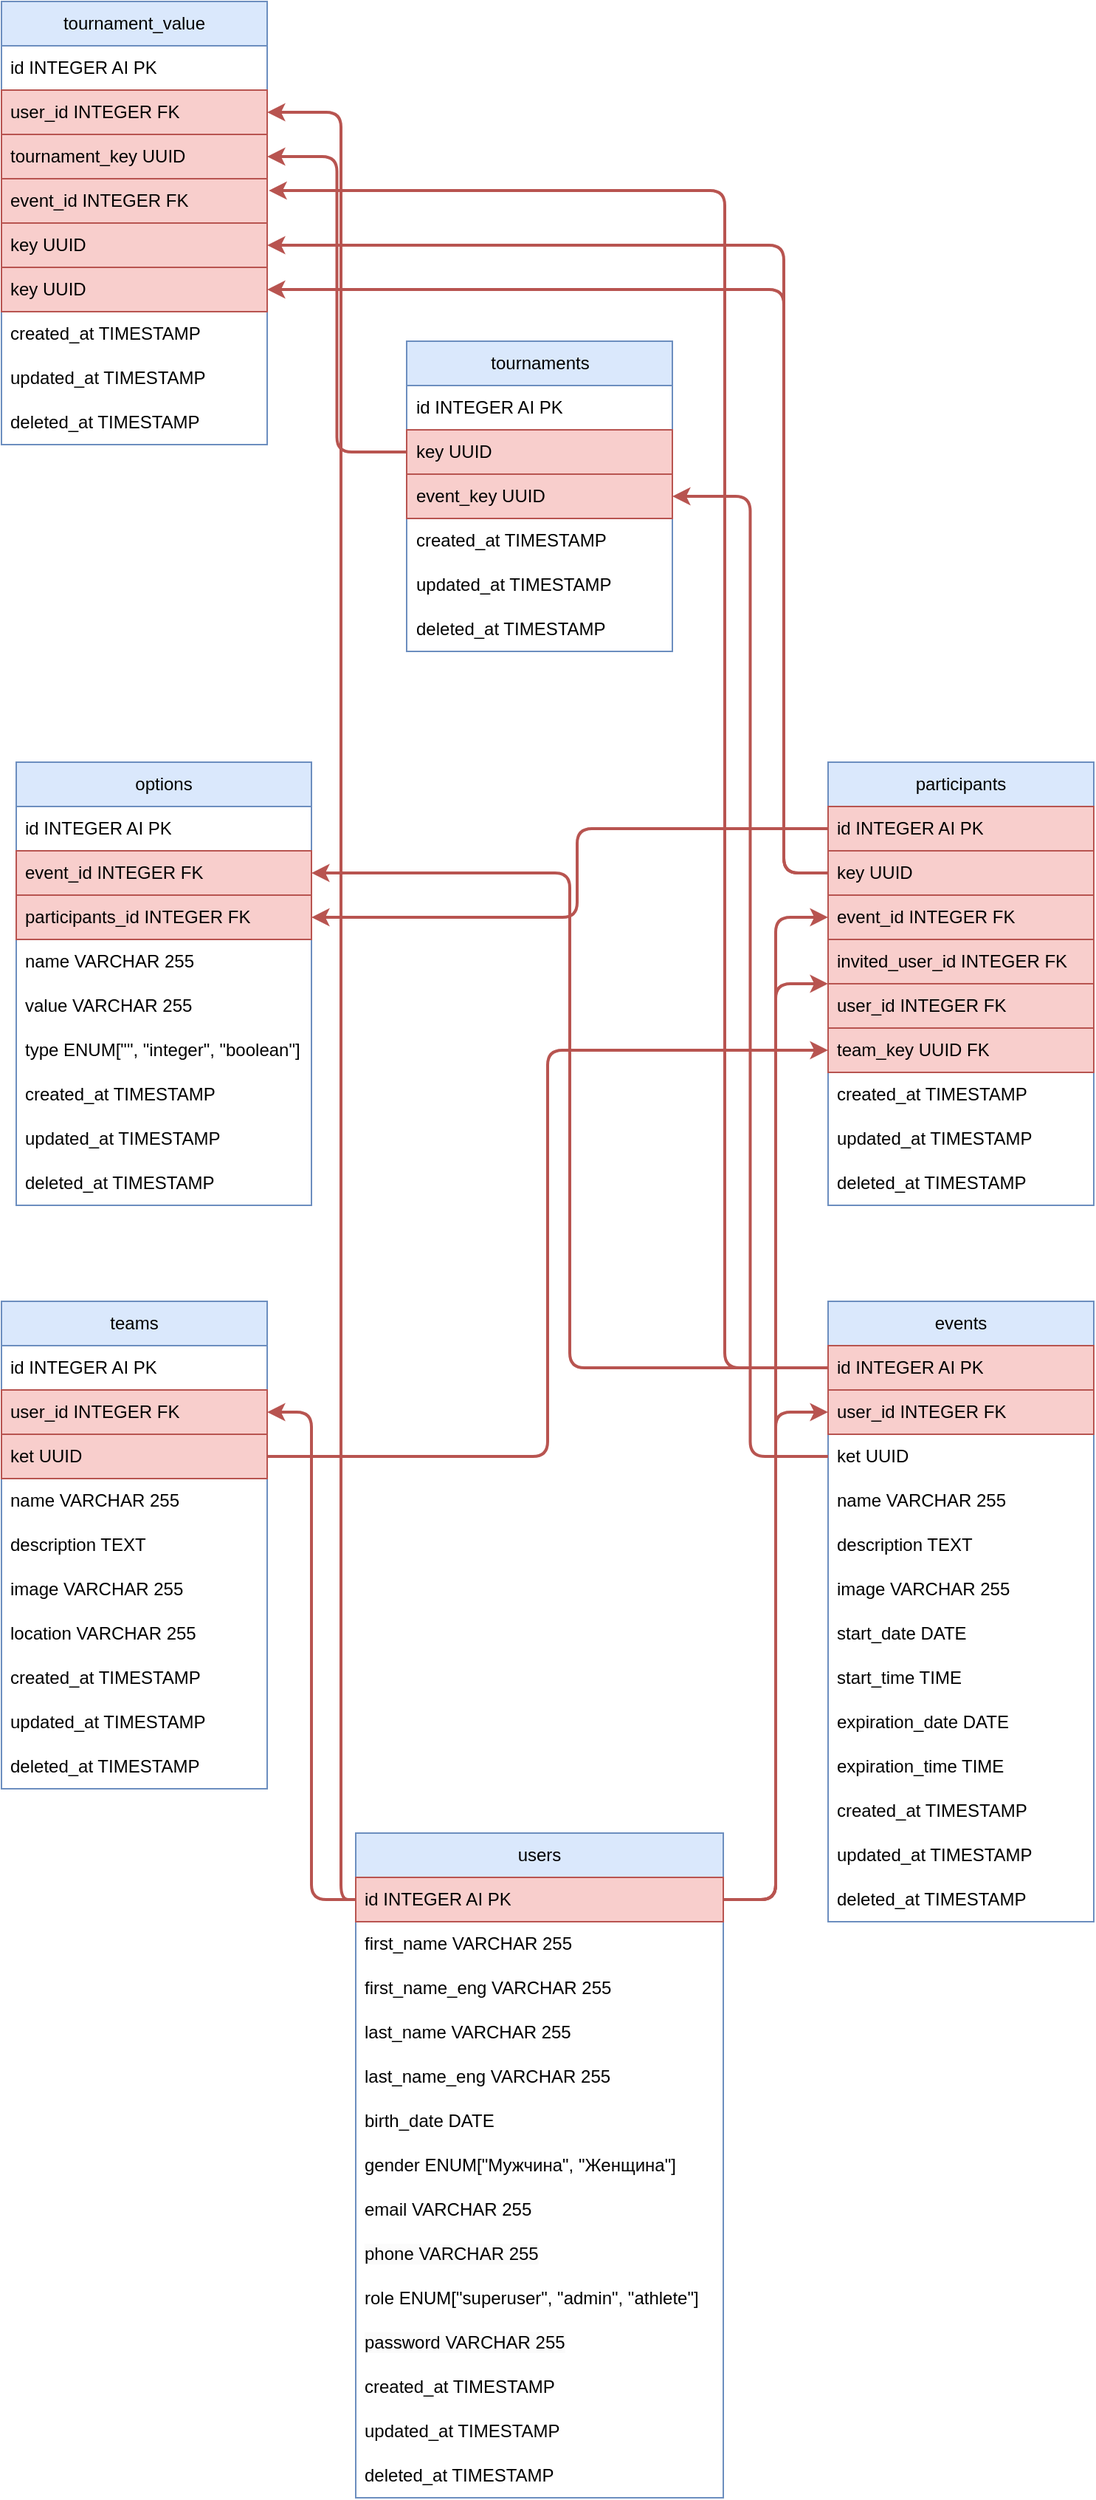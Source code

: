 <mxfile version="24.4.0" type="device">
  <diagram name="Database" id="fT2fV61oYjS1RT15BkfY">
    <mxGraphModel dx="1434" dy="1962" grid="1" gridSize="10" guides="1" tooltips="1" connect="1" arrows="1" fold="1" page="1" pageScale="1" pageWidth="827" pageHeight="1169" math="0" shadow="0">
      <root>
        <mxCell id="0" />
        <mxCell id="1" parent="0" />
        <mxCell id="5Ygb89XiMabpgQX5wMhH-1" value="users" style="swimlane;fontStyle=0;childLayout=stackLayout;horizontal=1;startSize=30;horizontalStack=0;resizeParent=1;resizeParentMax=0;resizeLast=0;collapsible=1;marginBottom=0;whiteSpace=wrap;html=1;fillColor=#dae8fc;strokeColor=#6c8ebf;" parent="1" vertex="1">
          <mxGeometry x="280" y="680" width="249" height="450" as="geometry" />
        </mxCell>
        <mxCell id="5Ygb89XiMabpgQX5wMhH-2" value="id INTEGER AI PK" style="text;strokeColor=#b85450;fillColor=#f8cecc;align=left;verticalAlign=middle;spacingLeft=4;spacingRight=4;overflow=hidden;points=[[0,0.5],[1,0.5]];portConstraint=eastwest;rotatable=0;whiteSpace=wrap;html=1;" parent="5Ygb89XiMabpgQX5wMhH-1" vertex="1">
          <mxGeometry y="30" width="249" height="30" as="geometry" />
        </mxCell>
        <mxCell id="5Ygb89XiMabpgQX5wMhH-37" value="first_name VARCHAR 255" style="text;strokeColor=none;fillColor=none;align=left;verticalAlign=middle;spacingLeft=4;spacingRight=4;overflow=hidden;points=[[0,0.5],[1,0.5]];portConstraint=eastwest;rotatable=0;whiteSpace=wrap;html=1;" parent="5Ygb89XiMabpgQX5wMhH-1" vertex="1">
          <mxGeometry y="60" width="249" height="30" as="geometry" />
        </mxCell>
        <mxCell id="5Ygb89XiMabpgQX5wMhH-40" value="first_name_eng VARCHAR 255" style="text;strokeColor=none;fillColor=none;align=left;verticalAlign=middle;spacingLeft=4;spacingRight=4;overflow=hidden;points=[[0,0.5],[1,0.5]];portConstraint=eastwest;rotatable=0;whiteSpace=wrap;html=1;" parent="5Ygb89XiMabpgQX5wMhH-1" vertex="1">
          <mxGeometry y="90" width="249" height="30" as="geometry" />
        </mxCell>
        <mxCell id="5Ygb89XiMabpgQX5wMhH-41" value="last_name VARCHAR 255" style="text;strokeColor=none;fillColor=none;align=left;verticalAlign=middle;spacingLeft=4;spacingRight=4;overflow=hidden;points=[[0,0.5],[1,0.5]];portConstraint=eastwest;rotatable=0;whiteSpace=wrap;html=1;" parent="5Ygb89XiMabpgQX5wMhH-1" vertex="1">
          <mxGeometry y="120" width="249" height="30" as="geometry" />
        </mxCell>
        <mxCell id="5Ygb89XiMabpgQX5wMhH-38" value="last_name_eng VARCHAR 255" style="text;strokeColor=none;fillColor=none;align=left;verticalAlign=middle;spacingLeft=4;spacingRight=4;overflow=hidden;points=[[0,0.5],[1,0.5]];portConstraint=eastwest;rotatable=0;whiteSpace=wrap;html=1;" parent="5Ygb89XiMabpgQX5wMhH-1" vertex="1">
          <mxGeometry y="150" width="249" height="30" as="geometry" />
        </mxCell>
        <mxCell id="5Ygb89XiMabpgQX5wMhH-39" value="birth_date DATE" style="text;strokeColor=none;fillColor=none;align=left;verticalAlign=middle;spacingLeft=4;spacingRight=4;overflow=hidden;points=[[0,0.5],[1,0.5]];portConstraint=eastwest;rotatable=0;whiteSpace=wrap;html=1;" parent="5Ygb89XiMabpgQX5wMhH-1" vertex="1">
          <mxGeometry y="180" width="249" height="30" as="geometry" />
        </mxCell>
        <mxCell id="5Ygb89XiMabpgQX5wMhH-42" value="gender ENUM[&quot;Мужчина&quot;, &quot;Женщина&quot;]" style="text;strokeColor=none;fillColor=none;align=left;verticalAlign=middle;spacingLeft=4;spacingRight=4;overflow=hidden;points=[[0,0.5],[1,0.5]];portConstraint=eastwest;rotatable=0;whiteSpace=wrap;html=1;" parent="5Ygb89XiMabpgQX5wMhH-1" vertex="1">
          <mxGeometry y="210" width="249" height="30" as="geometry" />
        </mxCell>
        <mxCell id="5Ygb89XiMabpgQX5wMhH-43" value="email VARCHAR 255" style="text;strokeColor=none;fillColor=none;align=left;verticalAlign=middle;spacingLeft=4;spacingRight=4;overflow=hidden;points=[[0,0.5],[1,0.5]];portConstraint=eastwest;rotatable=0;whiteSpace=wrap;html=1;" parent="5Ygb89XiMabpgQX5wMhH-1" vertex="1">
          <mxGeometry y="240" width="249" height="30" as="geometry" />
        </mxCell>
        <mxCell id="5Ygb89XiMabpgQX5wMhH-44" value="&lt;span style=&quot;color: rgb(0, 0, 0); font-family: Helvetica; font-size: 12px; font-style: normal; font-variant-ligatures: normal; font-variant-caps: normal; font-weight: 400; letter-spacing: normal; orphans: 2; text-align: left; text-indent: 0px; text-transform: none; widows: 2; word-spacing: 0px; -webkit-text-stroke-width: 0px; white-space: normal; background-color: rgb(251, 251, 251); text-decoration-thickness: initial; text-decoration-style: initial; text-decoration-color: initial; display: inline !important; float: none;&quot;&gt;phone VARCHAR 255&lt;/span&gt;" style="text;strokeColor=none;fillColor=none;align=left;verticalAlign=middle;spacingLeft=4;spacingRight=4;overflow=hidden;points=[[0,0.5],[1,0.5]];portConstraint=eastwest;rotatable=0;whiteSpace=wrap;html=1;" parent="5Ygb89XiMabpgQX5wMhH-1" vertex="1">
          <mxGeometry y="270" width="249" height="30" as="geometry" />
        </mxCell>
        <mxCell id="5Ygb89XiMabpgQX5wMhH-68" value="role ENUM[&quot;superuser&quot;, &quot;admin&quot;, &quot;athlete&quot;]" style="text;strokeColor=none;fillColor=none;align=left;verticalAlign=middle;spacingLeft=4;spacingRight=4;overflow=hidden;points=[[0,0.5],[1,0.5]];portConstraint=eastwest;rotatable=0;whiteSpace=wrap;html=1;" parent="5Ygb89XiMabpgQX5wMhH-1" vertex="1">
          <mxGeometry y="300" width="249" height="30" as="geometry" />
        </mxCell>
        <mxCell id="5Ygb89XiMabpgQX5wMhH-45" value="&lt;span style=&quot;color: rgb(0, 0, 0); font-family: Helvetica; font-size: 12px; font-style: normal; font-variant-ligatures: normal; font-variant-caps: normal; font-weight: 400; letter-spacing: normal; orphans: 2; text-align: left; text-indent: 0px; text-transform: none; widows: 2; word-spacing: 0px; -webkit-text-stroke-width: 0px; white-space: normal; background-color: rgb(251, 251, 251); text-decoration-thickness: initial; text-decoration-style: initial; text-decoration-color: initial; display: inline !important; float: none;&quot;&gt;password VARCHAR 255&lt;/span&gt;" style="text;strokeColor=none;fillColor=none;align=left;verticalAlign=middle;spacingLeft=4;spacingRight=4;overflow=hidden;points=[[0,0.5],[1,0.5]];portConstraint=eastwest;rotatable=0;whiteSpace=wrap;html=1;" parent="5Ygb89XiMabpgQX5wMhH-1" vertex="1">
          <mxGeometry y="330" width="249" height="30" as="geometry" />
        </mxCell>
        <mxCell id="5Ygb89XiMabpgQX5wMhH-3" value="created_at TIMESTAMP" style="text;strokeColor=none;fillColor=none;align=left;verticalAlign=middle;spacingLeft=4;spacingRight=4;overflow=hidden;points=[[0,0.5],[1,0.5]];portConstraint=eastwest;rotatable=0;whiteSpace=wrap;html=1;" parent="5Ygb89XiMabpgQX5wMhH-1" vertex="1">
          <mxGeometry y="360" width="249" height="30" as="geometry" />
        </mxCell>
        <mxCell id="5Ygb89XiMabpgQX5wMhH-5" value="updated_at TIMESTAMP" style="text;strokeColor=none;fillColor=none;align=left;verticalAlign=middle;spacingLeft=4;spacingRight=4;overflow=hidden;points=[[0,0.5],[1,0.5]];portConstraint=eastwest;rotatable=0;whiteSpace=wrap;html=1;" parent="5Ygb89XiMabpgQX5wMhH-1" vertex="1">
          <mxGeometry y="390" width="249" height="30" as="geometry" />
        </mxCell>
        <mxCell id="5Ygb89XiMabpgQX5wMhH-4" value="deleted_at TIMESTAMP" style="text;strokeColor=none;fillColor=none;align=left;verticalAlign=middle;spacingLeft=4;spacingRight=4;overflow=hidden;points=[[0,0.5],[1,0.5]];portConstraint=eastwest;rotatable=0;whiteSpace=wrap;html=1;" parent="5Ygb89XiMabpgQX5wMhH-1" vertex="1">
          <mxGeometry y="420" width="249" height="30" as="geometry" />
        </mxCell>
        <mxCell id="5Ygb89XiMabpgQX5wMhH-6" value="teams" style="swimlane;fontStyle=0;childLayout=stackLayout;horizontal=1;startSize=30;horizontalStack=0;resizeParent=1;resizeParentMax=0;resizeLast=0;collapsible=1;marginBottom=0;whiteSpace=wrap;html=1;fillColor=#dae8fc;strokeColor=#6c8ebf;" parent="1" vertex="1">
          <mxGeometry x="40" y="320" width="180" height="330" as="geometry" />
        </mxCell>
        <mxCell id="5Ygb89XiMabpgQX5wMhH-7" value="id INTEGER AI PK" style="text;strokeColor=none;fillColor=none;align=left;verticalAlign=middle;spacingLeft=4;spacingRight=4;overflow=hidden;points=[[0,0.5],[1,0.5]];portConstraint=eastwest;rotatable=0;whiteSpace=wrap;html=1;" parent="5Ygb89XiMabpgQX5wMhH-6" vertex="1">
          <mxGeometry y="30" width="180" height="30" as="geometry" />
        </mxCell>
        <mxCell id="5Ygb89XiMabpgQX5wMhH-46" value="user_id INTEGER FK" style="text;strokeColor=#b85450;fillColor=#f8cecc;align=left;verticalAlign=middle;spacingLeft=4;spacingRight=4;overflow=hidden;points=[[0,0.5],[1,0.5]];portConstraint=eastwest;rotatable=0;whiteSpace=wrap;html=1;" parent="5Ygb89XiMabpgQX5wMhH-6" vertex="1">
          <mxGeometry y="60" width="180" height="30" as="geometry" />
        </mxCell>
        <mxCell id="5Ygb89XiMabpgQX5wMhH-50" value="ket UUID" style="text;strokeColor=#b85450;fillColor=#f8cecc;align=left;verticalAlign=middle;spacingLeft=4;spacingRight=4;overflow=hidden;points=[[0,0.5],[1,0.5]];portConstraint=eastwest;rotatable=0;whiteSpace=wrap;html=1;" parent="5Ygb89XiMabpgQX5wMhH-6" vertex="1">
          <mxGeometry y="90" width="180" height="30" as="geometry" />
        </mxCell>
        <mxCell id="5Ygb89XiMabpgQX5wMhH-47" value="name VARCHAR 255" style="text;strokeColor=none;fillColor=none;align=left;verticalAlign=middle;spacingLeft=4;spacingRight=4;overflow=hidden;points=[[0,0.5],[1,0.5]];portConstraint=eastwest;rotatable=0;whiteSpace=wrap;html=1;" parent="5Ygb89XiMabpgQX5wMhH-6" vertex="1">
          <mxGeometry y="120" width="180" height="30" as="geometry" />
        </mxCell>
        <mxCell id="5Ygb89XiMabpgQX5wMhH-48" value="description TEXT" style="text;strokeColor=none;fillColor=none;align=left;verticalAlign=middle;spacingLeft=4;spacingRight=4;overflow=hidden;points=[[0,0.5],[1,0.5]];portConstraint=eastwest;rotatable=0;whiteSpace=wrap;html=1;" parent="5Ygb89XiMabpgQX5wMhH-6" vertex="1">
          <mxGeometry y="150" width="180" height="30" as="geometry" />
        </mxCell>
        <mxCell id="5Ygb89XiMabpgQX5wMhH-49" value="image VARCHAR 255" style="text;strokeColor=none;fillColor=none;align=left;verticalAlign=middle;spacingLeft=4;spacingRight=4;overflow=hidden;points=[[0,0.5],[1,0.5]];portConstraint=eastwest;rotatable=0;whiteSpace=wrap;html=1;" parent="5Ygb89XiMabpgQX5wMhH-6" vertex="1">
          <mxGeometry y="180" width="180" height="30" as="geometry" />
        </mxCell>
        <mxCell id="5Ygb89XiMabpgQX5wMhH-51" value="location VARCHAR 255" style="text;strokeColor=none;fillColor=none;align=left;verticalAlign=middle;spacingLeft=4;spacingRight=4;overflow=hidden;points=[[0,0.5],[1,0.5]];portConstraint=eastwest;rotatable=0;whiteSpace=wrap;html=1;" parent="5Ygb89XiMabpgQX5wMhH-6" vertex="1">
          <mxGeometry y="210" width="180" height="30" as="geometry" />
        </mxCell>
        <mxCell id="5Ygb89XiMabpgQX5wMhH-8" value="created_at TIMESTAMP" style="text;strokeColor=none;fillColor=none;align=left;verticalAlign=middle;spacingLeft=4;spacingRight=4;overflow=hidden;points=[[0,0.5],[1,0.5]];portConstraint=eastwest;rotatable=0;whiteSpace=wrap;html=1;" parent="5Ygb89XiMabpgQX5wMhH-6" vertex="1">
          <mxGeometry y="240" width="180" height="30" as="geometry" />
        </mxCell>
        <mxCell id="5Ygb89XiMabpgQX5wMhH-9" value="updated_at TIMESTAMP" style="text;strokeColor=none;fillColor=none;align=left;verticalAlign=middle;spacingLeft=4;spacingRight=4;overflow=hidden;points=[[0,0.5],[1,0.5]];portConstraint=eastwest;rotatable=0;whiteSpace=wrap;html=1;" parent="5Ygb89XiMabpgQX5wMhH-6" vertex="1">
          <mxGeometry y="270" width="180" height="30" as="geometry" />
        </mxCell>
        <mxCell id="5Ygb89XiMabpgQX5wMhH-10" value="deleted_at TIMESTAMP" style="text;strokeColor=none;fillColor=none;align=left;verticalAlign=middle;spacingLeft=4;spacingRight=4;overflow=hidden;points=[[0,0.5],[1,0.5]];portConstraint=eastwest;rotatable=0;whiteSpace=wrap;html=1;" parent="5Ygb89XiMabpgQX5wMhH-6" vertex="1">
          <mxGeometry y="300" width="180" height="30" as="geometry" />
        </mxCell>
        <mxCell id="5Ygb89XiMabpgQX5wMhH-11" value="events" style="swimlane;fontStyle=0;childLayout=stackLayout;horizontal=1;startSize=30;horizontalStack=0;resizeParent=1;resizeParentMax=0;resizeLast=0;collapsible=1;marginBottom=0;whiteSpace=wrap;html=1;fillColor=#dae8fc;strokeColor=#6c8ebf;" parent="1" vertex="1">
          <mxGeometry x="600" y="320" width="180" height="420" as="geometry" />
        </mxCell>
        <mxCell id="5Ygb89XiMabpgQX5wMhH-12" value="id INTEGER AI PK" style="text;strokeColor=#b85450;fillColor=#f8cecc;align=left;verticalAlign=middle;spacingLeft=4;spacingRight=4;overflow=hidden;points=[[0,0.5],[1,0.5]];portConstraint=eastwest;rotatable=0;whiteSpace=wrap;html=1;" parent="5Ygb89XiMabpgQX5wMhH-11" vertex="1">
          <mxGeometry y="30" width="180" height="30" as="geometry" />
        </mxCell>
        <mxCell id="5Ygb89XiMabpgQX5wMhH-53" value="user_id INTEGER FK" style="text;strokeColor=#b85450;fillColor=#f8cecc;align=left;verticalAlign=middle;spacingLeft=4;spacingRight=4;overflow=hidden;points=[[0,0.5],[1,0.5]];portConstraint=eastwest;rotatable=0;whiteSpace=wrap;html=1;" parent="5Ygb89XiMabpgQX5wMhH-11" vertex="1">
          <mxGeometry y="60" width="180" height="30" as="geometry" />
        </mxCell>
        <mxCell id="5Ygb89XiMabpgQX5wMhH-54" value="ket UUID" style="text;strokeColor=none;fillColor=none;align=left;verticalAlign=middle;spacingLeft=4;spacingRight=4;overflow=hidden;points=[[0,0.5],[1,0.5]];portConstraint=eastwest;rotatable=0;whiteSpace=wrap;html=1;" parent="5Ygb89XiMabpgQX5wMhH-11" vertex="1">
          <mxGeometry y="90" width="180" height="30" as="geometry" />
        </mxCell>
        <mxCell id="5Ygb89XiMabpgQX5wMhH-55" value="name VARCHAR 255" style="text;strokeColor=none;fillColor=none;align=left;verticalAlign=middle;spacingLeft=4;spacingRight=4;overflow=hidden;points=[[0,0.5],[1,0.5]];portConstraint=eastwest;rotatable=0;whiteSpace=wrap;html=1;" parent="5Ygb89XiMabpgQX5wMhH-11" vertex="1">
          <mxGeometry y="120" width="180" height="30" as="geometry" />
        </mxCell>
        <mxCell id="5Ygb89XiMabpgQX5wMhH-56" value="description TEXT" style="text;strokeColor=none;fillColor=none;align=left;verticalAlign=middle;spacingLeft=4;spacingRight=4;overflow=hidden;points=[[0,0.5],[1,0.5]];portConstraint=eastwest;rotatable=0;whiteSpace=wrap;html=1;" parent="5Ygb89XiMabpgQX5wMhH-11" vertex="1">
          <mxGeometry y="150" width="180" height="30" as="geometry" />
        </mxCell>
        <mxCell id="5Ygb89XiMabpgQX5wMhH-57" value="image VARCHAR 255" style="text;strokeColor=none;fillColor=none;align=left;verticalAlign=middle;spacingLeft=4;spacingRight=4;overflow=hidden;points=[[0,0.5],[1,0.5]];portConstraint=eastwest;rotatable=0;whiteSpace=wrap;html=1;" parent="5Ygb89XiMabpgQX5wMhH-11" vertex="1">
          <mxGeometry y="180" width="180" height="30" as="geometry" />
        </mxCell>
        <mxCell id="5Ygb89XiMabpgQX5wMhH-58" value="start_date DATE" style="text;strokeColor=none;fillColor=none;align=left;verticalAlign=middle;spacingLeft=4;spacingRight=4;overflow=hidden;points=[[0,0.5],[1,0.5]];portConstraint=eastwest;rotatable=0;whiteSpace=wrap;html=1;" parent="5Ygb89XiMabpgQX5wMhH-11" vertex="1">
          <mxGeometry y="210" width="180" height="30" as="geometry" />
        </mxCell>
        <mxCell id="5Ygb89XiMabpgQX5wMhH-59" value="start_time TIME" style="text;strokeColor=none;fillColor=none;align=left;verticalAlign=middle;spacingLeft=4;spacingRight=4;overflow=hidden;points=[[0,0.5],[1,0.5]];portConstraint=eastwest;rotatable=0;whiteSpace=wrap;html=1;" parent="5Ygb89XiMabpgQX5wMhH-11" vertex="1">
          <mxGeometry y="240" width="180" height="30" as="geometry" />
        </mxCell>
        <mxCell id="5Ygb89XiMabpgQX5wMhH-60" value="expiration_date DATE" style="text;strokeColor=none;fillColor=none;align=left;verticalAlign=middle;spacingLeft=4;spacingRight=4;overflow=hidden;points=[[0,0.5],[1,0.5]];portConstraint=eastwest;rotatable=0;whiteSpace=wrap;html=1;" parent="5Ygb89XiMabpgQX5wMhH-11" vertex="1">
          <mxGeometry y="270" width="180" height="30" as="geometry" />
        </mxCell>
        <mxCell id="5Ygb89XiMabpgQX5wMhH-61" value="expiration_time TIME" style="text;strokeColor=none;fillColor=none;align=left;verticalAlign=middle;spacingLeft=4;spacingRight=4;overflow=hidden;points=[[0,0.5],[1,0.5]];portConstraint=eastwest;rotatable=0;whiteSpace=wrap;html=1;" parent="5Ygb89XiMabpgQX5wMhH-11" vertex="1">
          <mxGeometry y="300" width="180" height="30" as="geometry" />
        </mxCell>
        <mxCell id="5Ygb89XiMabpgQX5wMhH-13" value="created_at TIMESTAMP" style="text;strokeColor=none;fillColor=none;align=left;verticalAlign=middle;spacingLeft=4;spacingRight=4;overflow=hidden;points=[[0,0.5],[1,0.5]];portConstraint=eastwest;rotatable=0;whiteSpace=wrap;html=1;" parent="5Ygb89XiMabpgQX5wMhH-11" vertex="1">
          <mxGeometry y="330" width="180" height="30" as="geometry" />
        </mxCell>
        <mxCell id="5Ygb89XiMabpgQX5wMhH-14" value="updated_at TIMESTAMP" style="text;strokeColor=none;fillColor=none;align=left;verticalAlign=middle;spacingLeft=4;spacingRight=4;overflow=hidden;points=[[0,0.5],[1,0.5]];portConstraint=eastwest;rotatable=0;whiteSpace=wrap;html=1;" parent="5Ygb89XiMabpgQX5wMhH-11" vertex="1">
          <mxGeometry y="360" width="180" height="30" as="geometry" />
        </mxCell>
        <mxCell id="5Ygb89XiMabpgQX5wMhH-15" value="deleted_at TIMESTAMP" style="text;strokeColor=none;fillColor=none;align=left;verticalAlign=middle;spacingLeft=4;spacingRight=4;overflow=hidden;points=[[0,0.5],[1,0.5]];portConstraint=eastwest;rotatable=0;whiteSpace=wrap;html=1;" parent="5Ygb89XiMabpgQX5wMhH-11" vertex="1">
          <mxGeometry y="390" width="180" height="30" as="geometry" />
        </mxCell>
        <mxCell id="5Ygb89XiMabpgQX5wMhH-16" value="participants" style="swimlane;fontStyle=0;childLayout=stackLayout;horizontal=1;startSize=30;horizontalStack=0;resizeParent=1;resizeParentMax=0;resizeLast=0;collapsible=1;marginBottom=0;whiteSpace=wrap;html=1;fillColor=#dae8fc;strokeColor=#6c8ebf;" parent="1" vertex="1">
          <mxGeometry x="600" y="-45" width="180" height="300" as="geometry" />
        </mxCell>
        <mxCell id="5Ygb89XiMabpgQX5wMhH-17" value="id INTEGER AI PK" style="text;strokeColor=#b85450;fillColor=#f8cecc;align=left;verticalAlign=middle;spacingLeft=4;spacingRight=4;overflow=hidden;points=[[0,0.5],[1,0.5]];portConstraint=eastwest;rotatable=0;whiteSpace=wrap;html=1;" parent="5Ygb89XiMabpgQX5wMhH-16" vertex="1">
          <mxGeometry y="30" width="180" height="30" as="geometry" />
        </mxCell>
        <mxCell id="5Ygb89XiMabpgQX5wMhH-69" value="key UUID" style="text;strokeColor=#b85450;fillColor=#f8cecc;align=left;verticalAlign=middle;spacingLeft=4;spacingRight=4;overflow=hidden;points=[[0,0.5],[1,0.5]];portConstraint=eastwest;rotatable=0;whiteSpace=wrap;html=1;" parent="5Ygb89XiMabpgQX5wMhH-16" vertex="1">
          <mxGeometry y="60" width="180" height="30" as="geometry" />
        </mxCell>
        <mxCell id="5Ygb89XiMabpgQX5wMhH-71" value="event_id INTEGER FK" style="text;strokeColor=#b85450;fillColor=#f8cecc;align=left;verticalAlign=middle;spacingLeft=4;spacingRight=4;overflow=hidden;points=[[0,0.5],[1,0.5]];portConstraint=eastwest;rotatable=0;whiteSpace=wrap;html=1;" parent="5Ygb89XiMabpgQX5wMhH-16" vertex="1">
          <mxGeometry y="90" width="180" height="30" as="geometry" />
        </mxCell>
        <mxCell id="5Ygb89XiMabpgQX5wMhH-65" value="invited_user_id INTEGER FK" style="text;strokeColor=#b85450;fillColor=#f8cecc;align=left;verticalAlign=middle;spacingLeft=4;spacingRight=4;overflow=hidden;points=[[0,0.5],[1,0.5]];portConstraint=eastwest;rotatable=0;whiteSpace=wrap;html=1;" parent="5Ygb89XiMabpgQX5wMhH-16" vertex="1">
          <mxGeometry y="120" width="180" height="30" as="geometry" />
        </mxCell>
        <mxCell id="5Ygb89XiMabpgQX5wMhH-64" value="user_id INTEGER FK" style="text;strokeColor=#b85450;fillColor=#f8cecc;align=left;verticalAlign=middle;spacingLeft=4;spacingRight=4;overflow=hidden;points=[[0,0.5],[1,0.5]];portConstraint=eastwest;rotatable=0;whiteSpace=wrap;html=1;" parent="5Ygb89XiMabpgQX5wMhH-16" vertex="1">
          <mxGeometry y="150" width="180" height="30" as="geometry" />
        </mxCell>
        <mxCell id="5Ygb89XiMabpgQX5wMhH-70" value="team_key UUID FK" style="text;strokeColor=#b85450;fillColor=#f8cecc;align=left;verticalAlign=middle;spacingLeft=4;spacingRight=4;overflow=hidden;points=[[0,0.5],[1,0.5]];portConstraint=eastwest;rotatable=0;whiteSpace=wrap;html=1;" parent="5Ygb89XiMabpgQX5wMhH-16" vertex="1">
          <mxGeometry y="180" width="180" height="30" as="geometry" />
        </mxCell>
        <mxCell id="5Ygb89XiMabpgQX5wMhH-18" value="created_at TIMESTAMP" style="text;strokeColor=none;fillColor=none;align=left;verticalAlign=middle;spacingLeft=4;spacingRight=4;overflow=hidden;points=[[0,0.5],[1,0.5]];portConstraint=eastwest;rotatable=0;whiteSpace=wrap;html=1;" parent="5Ygb89XiMabpgQX5wMhH-16" vertex="1">
          <mxGeometry y="210" width="180" height="30" as="geometry" />
        </mxCell>
        <mxCell id="5Ygb89XiMabpgQX5wMhH-19" value="updated_at TIMESTAMP" style="text;strokeColor=none;fillColor=none;align=left;verticalAlign=middle;spacingLeft=4;spacingRight=4;overflow=hidden;points=[[0,0.5],[1,0.5]];portConstraint=eastwest;rotatable=0;whiteSpace=wrap;html=1;" parent="5Ygb89XiMabpgQX5wMhH-16" vertex="1">
          <mxGeometry y="240" width="180" height="30" as="geometry" />
        </mxCell>
        <mxCell id="5Ygb89XiMabpgQX5wMhH-20" value="deleted_at TIMESTAMP" style="text;strokeColor=none;fillColor=none;align=left;verticalAlign=middle;spacingLeft=4;spacingRight=4;overflow=hidden;points=[[0,0.5],[1,0.5]];portConstraint=eastwest;rotatable=0;whiteSpace=wrap;html=1;" parent="5Ygb89XiMabpgQX5wMhH-16" vertex="1">
          <mxGeometry y="270" width="180" height="30" as="geometry" />
        </mxCell>
        <mxCell id="5Ygb89XiMabpgQX5wMhH-21" value="options" style="swimlane;fontStyle=0;childLayout=stackLayout;horizontal=1;startSize=30;horizontalStack=0;resizeParent=1;resizeParentMax=0;resizeLast=0;collapsible=1;marginBottom=0;whiteSpace=wrap;html=1;fillColor=#dae8fc;strokeColor=#6c8ebf;" parent="1" vertex="1">
          <mxGeometry x="50" y="-45" width="200" height="300" as="geometry" />
        </mxCell>
        <mxCell id="5Ygb89XiMabpgQX5wMhH-22" value="id INTEGER AI PK" style="text;strokeColor=none;fillColor=none;align=left;verticalAlign=middle;spacingLeft=4;spacingRight=4;overflow=hidden;points=[[0,0.5],[1,0.5]];portConstraint=eastwest;rotatable=0;whiteSpace=wrap;html=1;" parent="5Ygb89XiMabpgQX5wMhH-21" vertex="1">
          <mxGeometry y="30" width="200" height="30" as="geometry" />
        </mxCell>
        <mxCell id="5Ygb89XiMabpgQX5wMhH-73" value="event_id INTEGER FK" style="text;strokeColor=#b85450;fillColor=#f8cecc;align=left;verticalAlign=middle;spacingLeft=4;spacingRight=4;overflow=hidden;points=[[0,0.5],[1,0.5]];portConstraint=eastwest;rotatable=0;whiteSpace=wrap;html=1;" parent="5Ygb89XiMabpgQX5wMhH-21" vertex="1">
          <mxGeometry y="60" width="200" height="30" as="geometry" />
        </mxCell>
        <mxCell id="5Ygb89XiMabpgQX5wMhH-74" value="&lt;span style=&quot;text-align: center;&quot;&gt;participants&lt;/span&gt;_id INTEGER FK" style="text;strokeColor=#b85450;fillColor=#f8cecc;align=left;verticalAlign=middle;spacingLeft=4;spacingRight=4;overflow=hidden;points=[[0,0.5],[1,0.5]];portConstraint=eastwest;rotatable=0;whiteSpace=wrap;html=1;" parent="5Ygb89XiMabpgQX5wMhH-21" vertex="1">
          <mxGeometry y="90" width="200" height="30" as="geometry" />
        </mxCell>
        <mxCell id="5Ygb89XiMabpgQX5wMhH-77" value="name VARCHAR 255" style="text;strokeColor=none;fillColor=none;align=left;verticalAlign=middle;spacingLeft=4;spacingRight=4;overflow=hidden;points=[[0,0.5],[1,0.5]];portConstraint=eastwest;rotatable=0;whiteSpace=wrap;html=1;" parent="5Ygb89XiMabpgQX5wMhH-21" vertex="1">
          <mxGeometry y="120" width="200" height="30" as="geometry" />
        </mxCell>
        <mxCell id="5Ygb89XiMabpgQX5wMhH-78" value="value VARCHAR 255" style="text;strokeColor=none;fillColor=none;align=left;verticalAlign=middle;spacingLeft=4;spacingRight=4;overflow=hidden;points=[[0,0.5],[1,0.5]];portConstraint=eastwest;rotatable=0;whiteSpace=wrap;html=1;" parent="5Ygb89XiMabpgQX5wMhH-21" vertex="1">
          <mxGeometry y="150" width="200" height="30" as="geometry" />
        </mxCell>
        <mxCell id="5Ygb89XiMabpgQX5wMhH-79" value="type ENUM[&quot;&quot;, &quot;integer&quot;, &quot;boolean&quot;]" style="text;strokeColor=none;fillColor=none;align=left;verticalAlign=middle;spacingLeft=4;spacingRight=4;overflow=hidden;points=[[0,0.5],[1,0.5]];portConstraint=eastwest;rotatable=0;whiteSpace=wrap;html=1;" parent="5Ygb89XiMabpgQX5wMhH-21" vertex="1">
          <mxGeometry y="180" width="200" height="30" as="geometry" />
        </mxCell>
        <mxCell id="5Ygb89XiMabpgQX5wMhH-23" value="created_at TIMESTAMP" style="text;strokeColor=none;fillColor=none;align=left;verticalAlign=middle;spacingLeft=4;spacingRight=4;overflow=hidden;points=[[0,0.5],[1,0.5]];portConstraint=eastwest;rotatable=0;whiteSpace=wrap;html=1;" parent="5Ygb89XiMabpgQX5wMhH-21" vertex="1">
          <mxGeometry y="210" width="200" height="30" as="geometry" />
        </mxCell>
        <mxCell id="5Ygb89XiMabpgQX5wMhH-24" value="updated_at TIMESTAMP" style="text;strokeColor=none;fillColor=none;align=left;verticalAlign=middle;spacingLeft=4;spacingRight=4;overflow=hidden;points=[[0,0.5],[1,0.5]];portConstraint=eastwest;rotatable=0;whiteSpace=wrap;html=1;" parent="5Ygb89XiMabpgQX5wMhH-21" vertex="1">
          <mxGeometry y="240" width="200" height="30" as="geometry" />
        </mxCell>
        <mxCell id="5Ygb89XiMabpgQX5wMhH-25" value="deleted_at TIMESTAMP" style="text;strokeColor=none;fillColor=none;align=left;verticalAlign=middle;spacingLeft=4;spacingRight=4;overflow=hidden;points=[[0,0.5],[1,0.5]];portConstraint=eastwest;rotatable=0;whiteSpace=wrap;html=1;" parent="5Ygb89XiMabpgQX5wMhH-21" vertex="1">
          <mxGeometry y="270" width="200" height="30" as="geometry" />
        </mxCell>
        <mxCell id="5Ygb89XiMabpgQX5wMhH-26" value="tournaments" style="swimlane;fontStyle=0;childLayout=stackLayout;horizontal=1;startSize=30;horizontalStack=0;resizeParent=1;resizeParentMax=0;resizeLast=0;collapsible=1;marginBottom=0;whiteSpace=wrap;html=1;fillColor=#dae8fc;strokeColor=#6c8ebf;" parent="1" vertex="1">
          <mxGeometry x="314.5" y="-330" width="180" height="210" as="geometry" />
        </mxCell>
        <mxCell id="5Ygb89XiMabpgQX5wMhH-27" value="id INTEGER AI PK" style="text;strokeColor=none;fillColor=none;align=left;verticalAlign=middle;spacingLeft=4;spacingRight=4;overflow=hidden;points=[[0,0.5],[1,0.5]];portConstraint=eastwest;rotatable=0;whiteSpace=wrap;html=1;" parent="5Ygb89XiMabpgQX5wMhH-26" vertex="1">
          <mxGeometry y="30" width="180" height="30" as="geometry" />
        </mxCell>
        <mxCell id="5Ygb89XiMabpgQX5wMhH-82" value="key UUID" style="text;strokeColor=#b85450;fillColor=#f8cecc;align=left;verticalAlign=middle;spacingLeft=4;spacingRight=4;overflow=hidden;points=[[0,0.5],[1,0.5]];portConstraint=eastwest;rotatable=0;whiteSpace=wrap;html=1;" parent="5Ygb89XiMabpgQX5wMhH-26" vertex="1">
          <mxGeometry y="60" width="180" height="30" as="geometry" />
        </mxCell>
        <mxCell id="5Ygb89XiMabpgQX5wMhH-83" value="event_key UUID" style="text;strokeColor=#b85450;fillColor=#f8cecc;align=left;verticalAlign=middle;spacingLeft=4;spacingRight=4;overflow=hidden;points=[[0,0.5],[1,0.5]];portConstraint=eastwest;rotatable=0;whiteSpace=wrap;html=1;" parent="5Ygb89XiMabpgQX5wMhH-26" vertex="1">
          <mxGeometry y="90" width="180" height="30" as="geometry" />
        </mxCell>
        <mxCell id="5Ygb89XiMabpgQX5wMhH-28" value="created_at TIMESTAMP" style="text;strokeColor=none;fillColor=none;align=left;verticalAlign=middle;spacingLeft=4;spacingRight=4;overflow=hidden;points=[[0,0.5],[1,0.5]];portConstraint=eastwest;rotatable=0;whiteSpace=wrap;html=1;" parent="5Ygb89XiMabpgQX5wMhH-26" vertex="1">
          <mxGeometry y="120" width="180" height="30" as="geometry" />
        </mxCell>
        <mxCell id="5Ygb89XiMabpgQX5wMhH-29" value="updated_at TIMESTAMP" style="text;strokeColor=none;fillColor=none;align=left;verticalAlign=middle;spacingLeft=4;spacingRight=4;overflow=hidden;points=[[0,0.5],[1,0.5]];portConstraint=eastwest;rotatable=0;whiteSpace=wrap;html=1;" parent="5Ygb89XiMabpgQX5wMhH-26" vertex="1">
          <mxGeometry y="150" width="180" height="30" as="geometry" />
        </mxCell>
        <mxCell id="5Ygb89XiMabpgQX5wMhH-30" value="deleted_at TIMESTAMP" style="text;strokeColor=none;fillColor=none;align=left;verticalAlign=middle;spacingLeft=4;spacingRight=4;overflow=hidden;points=[[0,0.5],[1,0.5]];portConstraint=eastwest;rotatable=0;whiteSpace=wrap;html=1;" parent="5Ygb89XiMabpgQX5wMhH-26" vertex="1">
          <mxGeometry y="180" width="180" height="30" as="geometry" />
        </mxCell>
        <mxCell id="5Ygb89XiMabpgQX5wMhH-31" value="tournament_value" style="swimlane;fontStyle=0;childLayout=stackLayout;horizontal=1;startSize=30;horizontalStack=0;resizeParent=1;resizeParentMax=0;resizeLast=0;collapsible=1;marginBottom=0;whiteSpace=wrap;html=1;fillColor=#dae8fc;strokeColor=#6c8ebf;" parent="1" vertex="1">
          <mxGeometry x="40" y="-560" width="180" height="300" as="geometry" />
        </mxCell>
        <mxCell id="5Ygb89XiMabpgQX5wMhH-32" value="id INTEGER AI PK" style="text;strokeColor=none;fillColor=none;align=left;verticalAlign=middle;spacingLeft=4;spacingRight=4;overflow=hidden;points=[[0,0.5],[1,0.5]];portConstraint=eastwest;rotatable=0;whiteSpace=wrap;html=1;" parent="5Ygb89XiMabpgQX5wMhH-31" vertex="1">
          <mxGeometry y="30" width="180" height="30" as="geometry" />
        </mxCell>
        <mxCell id="5Ygb89XiMabpgQX5wMhH-89" value="user_id INTEGER FK" style="text;strokeColor=#b85450;fillColor=#f8cecc;align=left;verticalAlign=middle;spacingLeft=4;spacingRight=4;overflow=hidden;points=[[0,0.5],[1,0.5]];portConstraint=eastwest;rotatable=0;whiteSpace=wrap;html=1;" parent="5Ygb89XiMabpgQX5wMhH-31" vertex="1">
          <mxGeometry y="60" width="180" height="30" as="geometry" />
        </mxCell>
        <mxCell id="5Ygb89XiMabpgQX5wMhH-85" value="tournament_key UUID" style="text;strokeColor=#b85450;fillColor=#f8cecc;align=left;verticalAlign=middle;spacingLeft=4;spacingRight=4;overflow=hidden;points=[[0,0.5],[1,0.5]];portConstraint=eastwest;rotatable=0;whiteSpace=wrap;html=1;" parent="5Ygb89XiMabpgQX5wMhH-31" vertex="1">
          <mxGeometry y="90" width="180" height="30" as="geometry" />
        </mxCell>
        <mxCell id="5Ygb89XiMabpgQX5wMhH-88" value="event_id INTEGER FK" style="text;strokeColor=#b85450;fillColor=#f8cecc;align=left;verticalAlign=middle;spacingLeft=4;spacingRight=4;overflow=hidden;points=[[0,0.5],[1,0.5]];portConstraint=eastwest;rotatable=0;whiteSpace=wrap;html=1;" parent="5Ygb89XiMabpgQX5wMhH-31" vertex="1">
          <mxGeometry y="120" width="180" height="30" as="geometry" />
        </mxCell>
        <mxCell id="5Ygb89XiMabpgQX5wMhH-93" value="key UUID" style="text;strokeColor=#b85450;fillColor=#f8cecc;align=left;verticalAlign=middle;spacingLeft=4;spacingRight=4;overflow=hidden;points=[[0,0.5],[1,0.5]];portConstraint=eastwest;rotatable=0;whiteSpace=wrap;html=1;" parent="5Ygb89XiMabpgQX5wMhH-31" vertex="1">
          <mxGeometry y="150" width="180" height="30" as="geometry" />
        </mxCell>
        <mxCell id="5Ygb89XiMabpgQX5wMhH-94" value="key UUID" style="text;strokeColor=#b85450;fillColor=#f8cecc;align=left;verticalAlign=middle;spacingLeft=4;spacingRight=4;overflow=hidden;points=[[0,0.5],[1,0.5]];portConstraint=eastwest;rotatable=0;whiteSpace=wrap;html=1;" parent="5Ygb89XiMabpgQX5wMhH-31" vertex="1">
          <mxGeometry y="180" width="180" height="30" as="geometry" />
        </mxCell>
        <mxCell id="5Ygb89XiMabpgQX5wMhH-33" value="created_at TIMESTAMP" style="text;strokeColor=none;fillColor=none;align=left;verticalAlign=middle;spacingLeft=4;spacingRight=4;overflow=hidden;points=[[0,0.5],[1,0.5]];portConstraint=eastwest;rotatable=0;whiteSpace=wrap;html=1;" parent="5Ygb89XiMabpgQX5wMhH-31" vertex="1">
          <mxGeometry y="210" width="180" height="30" as="geometry" />
        </mxCell>
        <mxCell id="5Ygb89XiMabpgQX5wMhH-34" value="updated_at TIMESTAMP" style="text;strokeColor=none;fillColor=none;align=left;verticalAlign=middle;spacingLeft=4;spacingRight=4;overflow=hidden;points=[[0,0.5],[1,0.5]];portConstraint=eastwest;rotatable=0;whiteSpace=wrap;html=1;" parent="5Ygb89XiMabpgQX5wMhH-31" vertex="1">
          <mxGeometry y="240" width="180" height="30" as="geometry" />
        </mxCell>
        <mxCell id="5Ygb89XiMabpgQX5wMhH-35" value="deleted_at TIMESTAMP" style="text;strokeColor=none;fillColor=none;align=left;verticalAlign=middle;spacingLeft=4;spacingRight=4;overflow=hidden;points=[[0,0.5],[1,0.5]];portConstraint=eastwest;rotatable=0;whiteSpace=wrap;html=1;" parent="5Ygb89XiMabpgQX5wMhH-31" vertex="1">
          <mxGeometry y="270" width="180" height="30" as="geometry" />
        </mxCell>
        <mxCell id="5Ygb89XiMabpgQX5wMhH-52" style="edgeStyle=orthogonalEdgeStyle;rounded=1;orthogonalLoop=1;jettySize=auto;html=1;exitX=0;exitY=0.5;exitDx=0;exitDy=0;entryX=1;entryY=0.5;entryDx=0;entryDy=0;fillColor=#f8cecc;strokeColor=#b85450;strokeWidth=2;curved=0;" parent="1" source="5Ygb89XiMabpgQX5wMhH-2" target="5Ygb89XiMabpgQX5wMhH-46" edge="1">
          <mxGeometry relative="1" as="geometry" />
        </mxCell>
        <mxCell id="5Ygb89XiMabpgQX5wMhH-62" style="edgeStyle=orthogonalEdgeStyle;rounded=1;orthogonalLoop=1;jettySize=auto;html=1;exitX=1;exitY=0.5;exitDx=0;exitDy=0;entryX=0;entryY=0.5;entryDx=0;entryDy=0;curved=0;fillColor=#f8cecc;strokeColor=#b85450;strokeWidth=2;" parent="1" source="5Ygb89XiMabpgQX5wMhH-2" target="5Ygb89XiMabpgQX5wMhH-53" edge="1">
          <mxGeometry relative="1" as="geometry" />
        </mxCell>
        <mxCell id="5Ygb89XiMabpgQX5wMhH-67" style="edgeStyle=orthogonalEdgeStyle;rounded=1;orthogonalLoop=1;jettySize=auto;html=1;exitX=1;exitY=0.5;exitDx=0;exitDy=0;entryX=0;entryY=0.5;entryDx=0;entryDy=0;fillColor=#f8cecc;strokeColor=#b85450;strokeWidth=2;curved=0;" parent="1" source="5Ygb89XiMabpgQX5wMhH-2" target="5Ygb89XiMabpgQX5wMhH-16" edge="1">
          <mxGeometry relative="1" as="geometry" />
        </mxCell>
        <mxCell id="5Ygb89XiMabpgQX5wMhH-72" style="edgeStyle=orthogonalEdgeStyle;rounded=1;orthogonalLoop=1;jettySize=auto;html=1;exitX=1;exitY=0.5;exitDx=0;exitDy=0;entryX=0;entryY=0.5;entryDx=0;entryDy=0;curved=0;strokeWidth=2;fillColor=#f8cecc;strokeColor=#b85450;" parent="1" source="5Ygb89XiMabpgQX5wMhH-50" target="5Ygb89XiMabpgQX5wMhH-70" edge="1">
          <mxGeometry relative="1" as="geometry" />
        </mxCell>
        <mxCell id="5Ygb89XiMabpgQX5wMhH-75" style="edgeStyle=orthogonalEdgeStyle;rounded=1;orthogonalLoop=1;jettySize=auto;html=1;exitX=0;exitY=0.5;exitDx=0;exitDy=0;entryX=1;entryY=0.5;entryDx=0;entryDy=0;fillColor=#f8cecc;strokeColor=#b85450;strokeWidth=2;curved=0;" parent="1" source="5Ygb89XiMabpgQX5wMhH-12" target="5Ygb89XiMabpgQX5wMhH-73" edge="1">
          <mxGeometry relative="1" as="geometry" />
        </mxCell>
        <mxCell id="5Ygb89XiMabpgQX5wMhH-80" style="edgeStyle=orthogonalEdgeStyle;rounded=1;orthogonalLoop=1;jettySize=auto;html=1;exitX=0;exitY=0.5;exitDx=0;exitDy=0;entryX=1;entryY=0.5;entryDx=0;entryDy=0;fillColor=#f8cecc;strokeColor=#b85450;curved=0;strokeWidth=2;" parent="1" source="5Ygb89XiMabpgQX5wMhH-17" target="5Ygb89XiMabpgQX5wMhH-74" edge="1">
          <mxGeometry relative="1" as="geometry">
            <Array as="points">
              <mxPoint x="430" />
              <mxPoint x="430" y="60" />
            </Array>
          </mxGeometry>
        </mxCell>
        <mxCell id="5Ygb89XiMabpgQX5wMhH-84" style="edgeStyle=orthogonalEdgeStyle;rounded=1;orthogonalLoop=1;jettySize=auto;html=1;exitX=0;exitY=0.5;exitDx=0;exitDy=0;entryX=1;entryY=0.5;entryDx=0;entryDy=0;fillColor=#f8cecc;strokeColor=#b85450;strokeWidth=2;curved=0;" parent="1" source="5Ygb89XiMabpgQX5wMhH-54" target="5Ygb89XiMabpgQX5wMhH-83" edge="1">
          <mxGeometry relative="1" as="geometry" />
        </mxCell>
        <mxCell id="5Ygb89XiMabpgQX5wMhH-86" style="edgeStyle=orthogonalEdgeStyle;rounded=1;orthogonalLoop=1;jettySize=auto;html=1;exitX=0;exitY=0.5;exitDx=0;exitDy=0;entryX=1;entryY=0.5;entryDx=0;entryDy=0;fillColor=#f8cecc;strokeColor=#b85450;strokeWidth=2;curved=0;" parent="1" source="5Ygb89XiMabpgQX5wMhH-82" target="5Ygb89XiMabpgQX5wMhH-85" edge="1">
          <mxGeometry relative="1" as="geometry" />
        </mxCell>
        <mxCell id="5Ygb89XiMabpgQX5wMhH-87" style="edgeStyle=orthogonalEdgeStyle;rounded=1;orthogonalLoop=1;jettySize=auto;html=1;exitX=1;exitY=0.5;exitDx=0;exitDy=0;entryX=0;entryY=0.5;entryDx=0;entryDy=0;fillColor=#f8cecc;strokeColor=#b85450;strokeWidth=2;curved=0;" parent="1" source="5Ygb89XiMabpgQX5wMhH-2" target="5Ygb89XiMabpgQX5wMhH-71" edge="1">
          <mxGeometry relative="1" as="geometry" />
        </mxCell>
        <mxCell id="5Ygb89XiMabpgQX5wMhH-91" style="edgeStyle=orthogonalEdgeStyle;rounded=1;orthogonalLoop=1;jettySize=auto;html=1;exitX=0;exitY=0.5;exitDx=0;exitDy=0;entryX=1;entryY=0.5;entryDx=0;entryDy=0;fillColor=#f8cecc;strokeColor=#b85450;curved=0;strokeWidth=2;" parent="1" source="5Ygb89XiMabpgQX5wMhH-2" target="5Ygb89XiMabpgQX5wMhH-89" edge="1">
          <mxGeometry relative="1" as="geometry">
            <Array as="points">
              <mxPoint x="270" y="725" />
              <mxPoint x="270" y="-485" />
            </Array>
          </mxGeometry>
        </mxCell>
        <mxCell id="5Ygb89XiMabpgQX5wMhH-92" style="edgeStyle=orthogonalEdgeStyle;rounded=1;orthogonalLoop=1;jettySize=auto;html=1;exitX=0;exitY=0.5;exitDx=0;exitDy=0;entryX=1.006;entryY=0.267;entryDx=0;entryDy=0;entryPerimeter=0;strokeWidth=2;fillColor=#f8cecc;strokeColor=#b85450;curved=0;" parent="1" source="5Ygb89XiMabpgQX5wMhH-12" target="5Ygb89XiMabpgQX5wMhH-88" edge="1">
          <mxGeometry relative="1" as="geometry">
            <Array as="points">
              <mxPoint x="530" y="365" />
              <mxPoint x="530" y="-432" />
            </Array>
          </mxGeometry>
        </mxCell>
        <mxCell id="5Ygb89XiMabpgQX5wMhH-95" style="edgeStyle=orthogonalEdgeStyle;rounded=1;orthogonalLoop=1;jettySize=auto;html=1;exitX=0;exitY=0.5;exitDx=0;exitDy=0;entryX=1;entryY=0.5;entryDx=0;entryDy=0;fillColor=#f8cecc;strokeColor=#b85450;curved=0;strokeWidth=2;" parent="1" source="5Ygb89XiMabpgQX5wMhH-69" target="5Ygb89XiMabpgQX5wMhH-93" edge="1">
          <mxGeometry relative="1" as="geometry">
            <Array as="points">
              <mxPoint x="570" y="30" />
              <mxPoint x="570" y="-395" />
            </Array>
          </mxGeometry>
        </mxCell>
        <mxCell id="5Ygb89XiMabpgQX5wMhH-96" style="edgeStyle=orthogonalEdgeStyle;rounded=1;orthogonalLoop=1;jettySize=auto;html=1;exitX=0;exitY=0.5;exitDx=0;exitDy=0;entryX=1;entryY=0.5;entryDx=0;entryDy=0;fillColor=#f8cecc;strokeColor=#b85450;curved=0;strokeWidth=2;" parent="1" source="5Ygb89XiMabpgQX5wMhH-69" target="5Ygb89XiMabpgQX5wMhH-94" edge="1">
          <mxGeometry relative="1" as="geometry">
            <Array as="points">
              <mxPoint x="570" y="30" />
              <mxPoint x="570" y="-365" />
            </Array>
          </mxGeometry>
        </mxCell>
      </root>
    </mxGraphModel>
  </diagram>
</mxfile>
